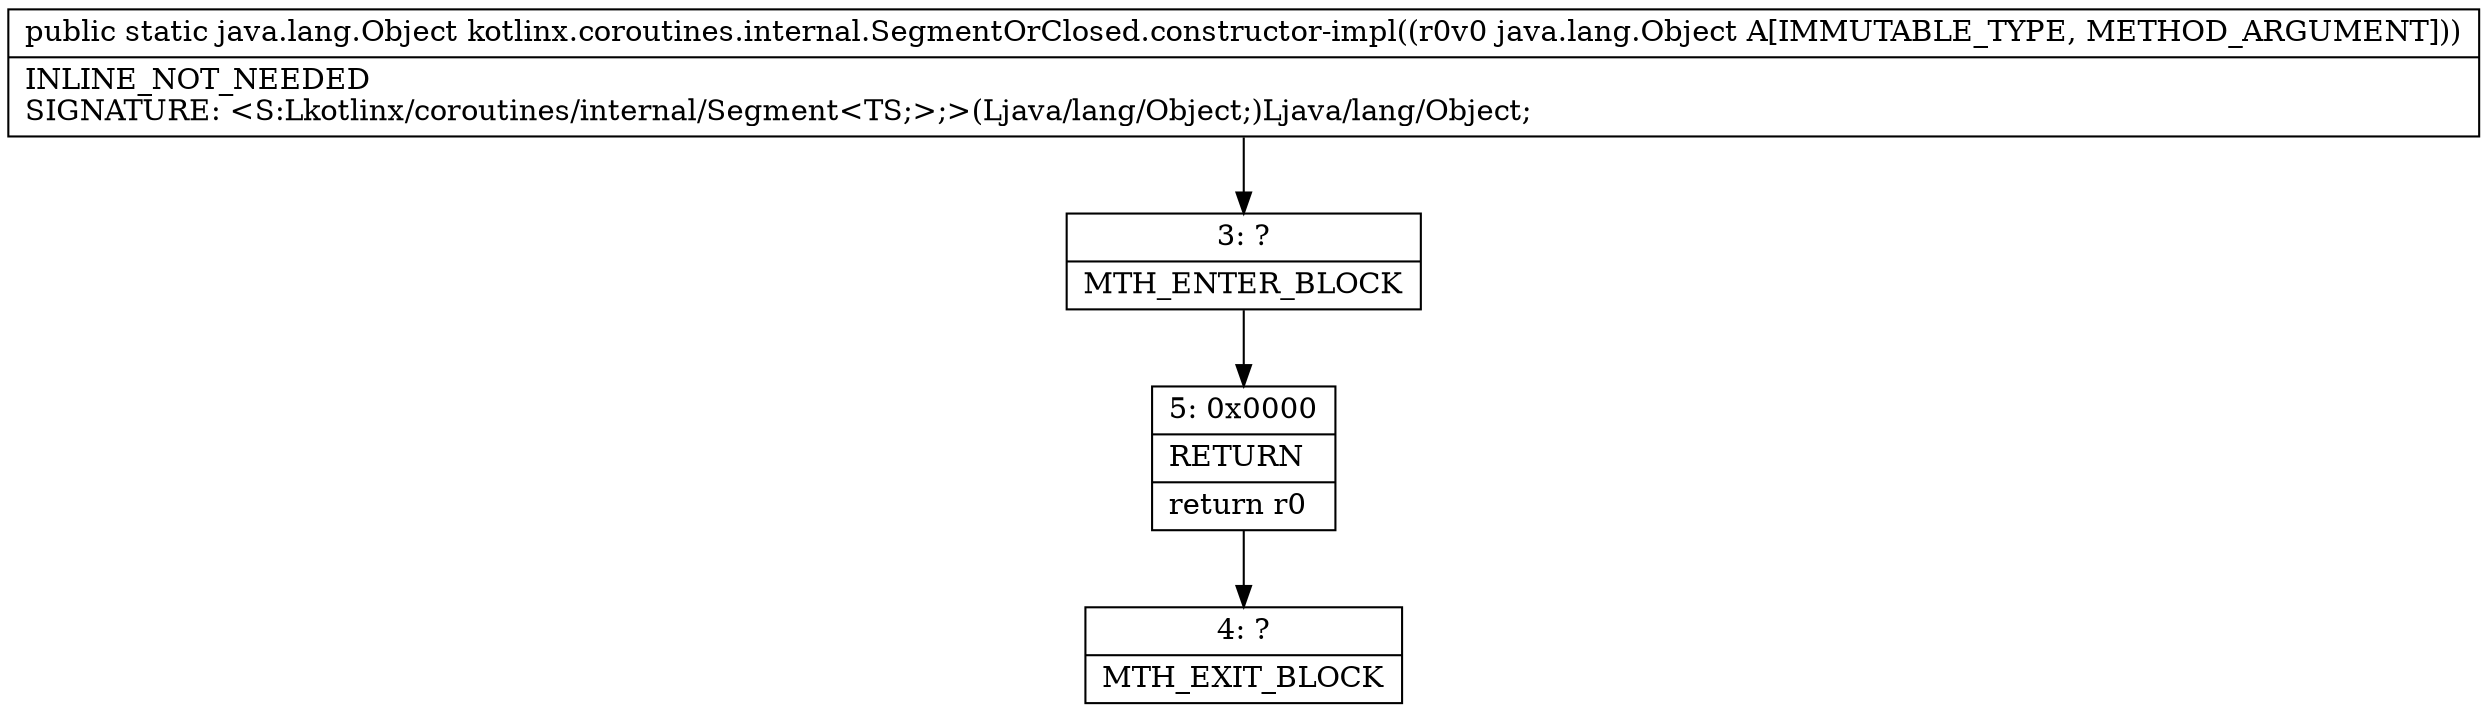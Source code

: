 digraph "CFG forkotlinx.coroutines.internal.SegmentOrClosed.constructor\-impl(Ljava\/lang\/Object;)Ljava\/lang\/Object;" {
Node_3 [shape=record,label="{3\:\ ?|MTH_ENTER_BLOCK\l}"];
Node_5 [shape=record,label="{5\:\ 0x0000|RETURN\l|return r0\l}"];
Node_4 [shape=record,label="{4\:\ ?|MTH_EXIT_BLOCK\l}"];
MethodNode[shape=record,label="{public static java.lang.Object kotlinx.coroutines.internal.SegmentOrClosed.constructor\-impl((r0v0 java.lang.Object A[IMMUTABLE_TYPE, METHOD_ARGUMENT]))  | INLINE_NOT_NEEDED\lSIGNATURE: \<S:Lkotlinx\/coroutines\/internal\/Segment\<TS;\>;\>(Ljava\/lang\/Object;)Ljava\/lang\/Object;\l}"];
MethodNode -> Node_3;Node_3 -> Node_5;
Node_5 -> Node_4;
}

